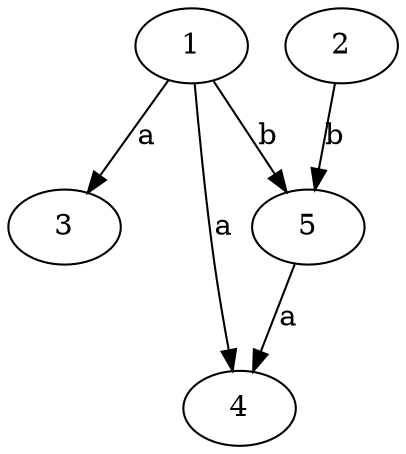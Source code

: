 strict digraph  {
	1 -> 3 [label=a];
	1 -> 4 [label=a];
	5 -> 4 [label=a];
	1 -> 5 [label=b];
	2 -> 5 [label=b];
}
